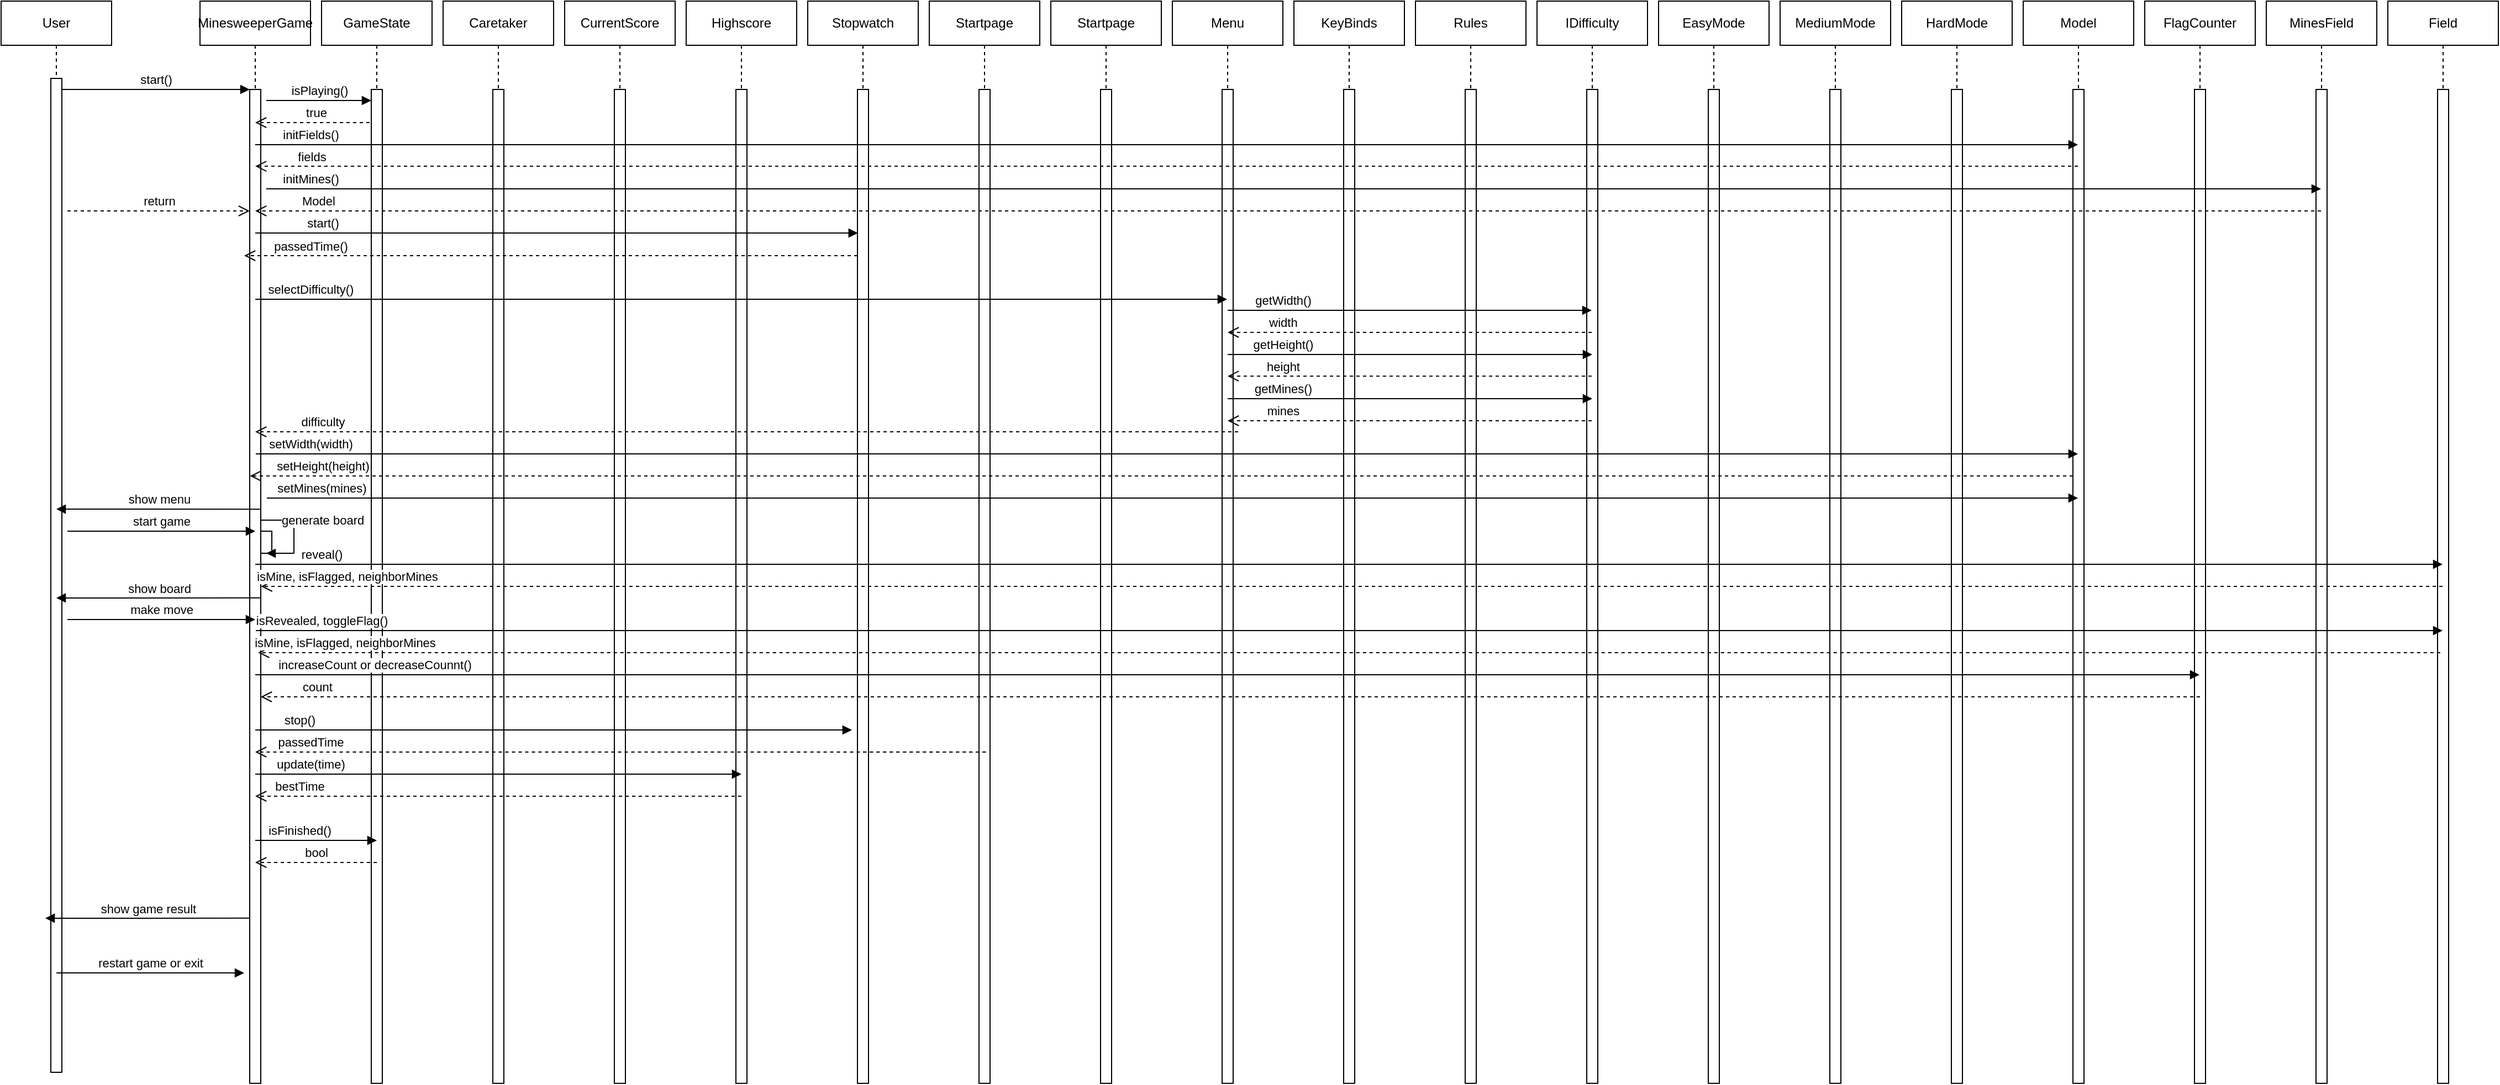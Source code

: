<mxfile version="24.0.4" type="device">
  <diagram name="Page-1" id="2YBvvXClWsGukQMizWep">
    <mxGraphModel dx="2580" dy="1114" grid="1" gridSize="10" guides="1" tooltips="1" connect="1" arrows="1" fold="1" page="1" pageScale="1" pageWidth="850" pageHeight="1100" math="0" shadow="0">
      <root>
        <mxCell id="0" />
        <mxCell id="1" parent="0" />
        <mxCell id="aM9ryv3xv72pqoxQDRHE-1" value="User" style="shape=umlLifeline;perimeter=lifelinePerimeter;whiteSpace=wrap;html=1;container=0;dropTarget=0;collapsible=0;recursiveResize=0;outlineConnect=0;portConstraint=eastwest;newEdgeStyle={&quot;edgeStyle&quot;:&quot;elbowEdgeStyle&quot;,&quot;elbow&quot;:&quot;vertical&quot;,&quot;curved&quot;:0,&quot;rounded&quot;:0};" parent="1" vertex="1">
          <mxGeometry x="40" y="40" width="100" height="970" as="geometry" />
        </mxCell>
        <mxCell id="aM9ryv3xv72pqoxQDRHE-2" value="" style="html=1;points=[];perimeter=orthogonalPerimeter;outlineConnect=0;targetShapes=umlLifeline;portConstraint=eastwest;newEdgeStyle={&quot;edgeStyle&quot;:&quot;elbowEdgeStyle&quot;,&quot;elbow&quot;:&quot;vertical&quot;,&quot;curved&quot;:0,&quot;rounded&quot;:0};" parent="aM9ryv3xv72pqoxQDRHE-1" vertex="1">
          <mxGeometry x="45" y="70" width="10" height="900" as="geometry" />
        </mxCell>
        <mxCell id="aM9ryv3xv72pqoxQDRHE-5" value="MinesweeperGame" style="shape=umlLifeline;perimeter=lifelinePerimeter;whiteSpace=wrap;html=1;container=0;dropTarget=0;collapsible=0;recursiveResize=0;outlineConnect=0;portConstraint=eastwest;newEdgeStyle={&quot;edgeStyle&quot;:&quot;elbowEdgeStyle&quot;,&quot;elbow&quot;:&quot;vertical&quot;,&quot;curved&quot;:0,&quot;rounded&quot;:0};" parent="1" vertex="1">
          <mxGeometry x="220" y="40" width="100" height="980" as="geometry" />
        </mxCell>
        <mxCell id="aM9ryv3xv72pqoxQDRHE-6" value="" style="html=1;points=[];perimeter=orthogonalPerimeter;outlineConnect=0;targetShapes=umlLifeline;portConstraint=eastwest;newEdgeStyle={&quot;edgeStyle&quot;:&quot;elbowEdgeStyle&quot;,&quot;elbow&quot;:&quot;vertical&quot;,&quot;curved&quot;:0,&quot;rounded&quot;:0};" parent="aM9ryv3xv72pqoxQDRHE-5" vertex="1">
          <mxGeometry x="45" y="80" width="10" height="900" as="geometry" />
        </mxCell>
        <mxCell id="aChDN-awmb8kZ2AirOsY-59" value="" style="html=1;points=[[0,0,0,0,5],[0,1,0,0,-5],[1,0,0,0,5],[1,1,0,0,-5]];perimeter=orthogonalPerimeter;outlineConnect=0;targetShapes=umlLifeline;portConstraint=eastwest;newEdgeStyle={&quot;curved&quot;:0,&quot;rounded&quot;:0};" vertex="1" parent="aM9ryv3xv72pqoxQDRHE-5">
          <mxGeometry x="55" y="480" width="10" height="20" as="geometry" />
        </mxCell>
        <mxCell id="aChDN-awmb8kZ2AirOsY-60" value="generate board" style="html=1;align=left;spacingLeft=2;endArrow=block;rounded=0;edgeStyle=orthogonalEdgeStyle;curved=0;rounded=0;" edge="1" parent="aM9ryv3xv72pqoxQDRHE-5">
          <mxGeometry x="-0.647" relative="1" as="geometry">
            <mxPoint x="55" y="470" as="sourcePoint" />
            <Array as="points">
              <mxPoint x="85" y="500" />
            </Array>
            <mxPoint x="60.0" y="500" as="targetPoint" />
            <mxPoint as="offset" />
          </mxGeometry>
        </mxCell>
        <mxCell id="aM9ryv3xv72pqoxQDRHE-7" value="start()" style="html=1;verticalAlign=bottom;endArrow=block;edgeStyle=elbowEdgeStyle;elbow=vertical;curved=0;rounded=0;" parent="1" source="aM9ryv3xv72pqoxQDRHE-2" target="aM9ryv3xv72pqoxQDRHE-6" edge="1">
          <mxGeometry relative="1" as="geometry">
            <mxPoint x="195" y="130" as="sourcePoint" />
            <Array as="points">
              <mxPoint x="180" y="120" />
            </Array>
          </mxGeometry>
        </mxCell>
        <mxCell id="aM9ryv3xv72pqoxQDRHE-8" value="true" style="html=1;verticalAlign=bottom;endArrow=open;dashed=1;endSize=8;edgeStyle=elbowEdgeStyle;elbow=vertical;curved=0;rounded=0;" parent="1" source="aChDN-awmb8kZ2AirOsY-1" edge="1">
          <mxGeometry x="-0.004" relative="1" as="geometry">
            <mxPoint x="270" y="150" as="targetPoint" />
            <Array as="points">
              <mxPoint x="365" y="150" />
            </Array>
            <mxPoint x="440" y="150" as="sourcePoint" />
            <mxPoint as="offset" />
          </mxGeometry>
        </mxCell>
        <mxCell id="aM9ryv3xv72pqoxQDRHE-10" value="return" style="html=1;verticalAlign=bottom;endArrow=open;dashed=1;endSize=8;edgeStyle=elbowEdgeStyle;elbow=vertical;curved=0;rounded=0;" parent="1" target="aM9ryv3xv72pqoxQDRHE-6" edge="1">
          <mxGeometry relative="1" as="geometry">
            <mxPoint x="175" y="235" as="targetPoint" />
            <Array as="points">
              <mxPoint x="180" y="230" />
            </Array>
            <mxPoint x="100" y="230" as="sourcePoint" />
          </mxGeometry>
        </mxCell>
        <mxCell id="aChDN-awmb8kZ2AirOsY-1" value="GameState" style="shape=umlLifeline;perimeter=lifelinePerimeter;whiteSpace=wrap;html=1;container=0;dropTarget=0;collapsible=0;recursiveResize=0;outlineConnect=0;portConstraint=eastwest;newEdgeStyle={&quot;edgeStyle&quot;:&quot;elbowEdgeStyle&quot;,&quot;elbow&quot;:&quot;vertical&quot;,&quot;curved&quot;:0,&quot;rounded&quot;:0};" vertex="1" parent="1">
          <mxGeometry x="330" y="40" width="100" height="980" as="geometry" />
        </mxCell>
        <mxCell id="aChDN-awmb8kZ2AirOsY-2" value="" style="html=1;points=[];perimeter=orthogonalPerimeter;outlineConnect=0;targetShapes=umlLifeline;portConstraint=eastwest;newEdgeStyle={&quot;edgeStyle&quot;:&quot;elbowEdgeStyle&quot;,&quot;elbow&quot;:&quot;vertical&quot;,&quot;curved&quot;:0,&quot;rounded&quot;:0};" vertex="1" parent="aChDN-awmb8kZ2AirOsY-1">
          <mxGeometry x="45" y="80" width="10" height="900" as="geometry" />
        </mxCell>
        <mxCell id="aChDN-awmb8kZ2AirOsY-3" value="Caretaker" style="shape=umlLifeline;perimeter=lifelinePerimeter;whiteSpace=wrap;html=1;container=0;dropTarget=0;collapsible=0;recursiveResize=0;outlineConnect=0;portConstraint=eastwest;newEdgeStyle={&quot;edgeStyle&quot;:&quot;elbowEdgeStyle&quot;,&quot;elbow&quot;:&quot;vertical&quot;,&quot;curved&quot;:0,&quot;rounded&quot;:0};" vertex="1" parent="1">
          <mxGeometry x="440" y="40" width="100" height="980" as="geometry" />
        </mxCell>
        <mxCell id="aChDN-awmb8kZ2AirOsY-4" value="" style="html=1;points=[];perimeter=orthogonalPerimeter;outlineConnect=0;targetShapes=umlLifeline;portConstraint=eastwest;newEdgeStyle={&quot;edgeStyle&quot;:&quot;elbowEdgeStyle&quot;,&quot;elbow&quot;:&quot;vertical&quot;,&quot;curved&quot;:0,&quot;rounded&quot;:0};" vertex="1" parent="aChDN-awmb8kZ2AirOsY-3">
          <mxGeometry x="45" y="80" width="10" height="900" as="geometry" />
        </mxCell>
        <mxCell id="aChDN-awmb8kZ2AirOsY-5" value="CurrentScore" style="shape=umlLifeline;perimeter=lifelinePerimeter;whiteSpace=wrap;html=1;container=0;dropTarget=0;collapsible=0;recursiveResize=0;outlineConnect=0;portConstraint=eastwest;newEdgeStyle={&quot;edgeStyle&quot;:&quot;elbowEdgeStyle&quot;,&quot;elbow&quot;:&quot;vertical&quot;,&quot;curved&quot;:0,&quot;rounded&quot;:0};" vertex="1" parent="1">
          <mxGeometry x="550" y="40" width="100" height="980" as="geometry" />
        </mxCell>
        <mxCell id="aChDN-awmb8kZ2AirOsY-6" value="" style="html=1;points=[];perimeter=orthogonalPerimeter;outlineConnect=0;targetShapes=umlLifeline;portConstraint=eastwest;newEdgeStyle={&quot;edgeStyle&quot;:&quot;elbowEdgeStyle&quot;,&quot;elbow&quot;:&quot;vertical&quot;,&quot;curved&quot;:0,&quot;rounded&quot;:0};" vertex="1" parent="aChDN-awmb8kZ2AirOsY-5">
          <mxGeometry x="45" y="80" width="10" height="900" as="geometry" />
        </mxCell>
        <mxCell id="aChDN-awmb8kZ2AirOsY-7" value="Highscore&lt;span style=&quot;color: rgba(0, 0, 0, 0); font-family: monospace; font-size: 0px; text-align: start; text-wrap: nowrap;&quot;&gt;%3CmxGraphModel%3E%3Croot%3E%3CmxCell%20id%3D%220%22%2F%3E%3CmxCell%20id%3D%221%22%20parent%3D%220%22%2F%3E%3CmxCell%20id%3D%222%22%20value%3D%22CurrentScore%22%20style%3D%22shape%3DumlLifeline%3Bperimeter%3DlifelinePerimeter%3BwhiteSpace%3Dwrap%3Bhtml%3D1%3Bcontainer%3D0%3BdropTarget%3D0%3Bcollapsible%3D0%3BrecursiveResize%3D0%3BoutlineConnect%3D0%3BportConstraint%3Deastwest%3BnewEdgeStyle%3D%7B%26quot%3BedgeStyle%26quot%3B%3A%26quot%3BelbowEdgeStyle%26quot%3B%2C%26quot%3Belbow%26quot%3B%3A%26quot%3Bvertical%26quot%3B%2C%26quot%3Bcurved%26quot%3B%3A0%2C%26quot%3Brounded%26quot%3B%3A0%7D%3B%22%20vertex%3D%221%22%20parent%3D%221%22%3E%3CmxGeometry%20x%3D%22550%22%20y%3D%2240%22%20width%3D%22100%22%20height%3D%22300%22%20as%3D%22geometry%22%2F%3E%3C%2FmxCell%3E%3CmxCell%20id%3D%223%22%20value%3D%22%22%20style%3D%22html%3D1%3Bpoints%3D%5B%5D%3Bperimeter%3DorthogonalPerimeter%3BoutlineConnect%3D0%3BtargetShapes%3DumlLifeline%3BportConstraint%3Deastwest%3BnewEdgeStyle%3D%7B%26quot%3BedgeStyle%26quot%3B%3A%26quot%3BelbowEdgeStyle%26quot%3B%2C%26quot%3Belbow%26quot%3B%3A%26quot%3Bvertical%26quot%3B%2C%26quot%3Bcurved%26quot%3B%3A0%2C%26quot%3Brounded%26quot%3B%3A0%7D%3B%22%20vertex%3D%221%22%20parent%3D%222%22%3E%3CmxGeometry%20x%3D%2245%22%20y%3D%2280%22%20width%3D%2210%22%20height%3D%22170%22%20as%3D%22geometry%22%2F%3E%3C%2FmxCell%3E%3C%2Froot%3E%3C%2FmxGraphModel%3E&lt;/span&gt;" style="shape=umlLifeline;perimeter=lifelinePerimeter;whiteSpace=wrap;html=1;container=0;dropTarget=0;collapsible=0;recursiveResize=0;outlineConnect=0;portConstraint=eastwest;newEdgeStyle={&quot;edgeStyle&quot;:&quot;elbowEdgeStyle&quot;,&quot;elbow&quot;:&quot;vertical&quot;,&quot;curved&quot;:0,&quot;rounded&quot;:0};" vertex="1" parent="1">
          <mxGeometry x="660" y="40" width="100" height="980" as="geometry" />
        </mxCell>
        <mxCell id="aChDN-awmb8kZ2AirOsY-8" value="" style="html=1;points=[];perimeter=orthogonalPerimeter;outlineConnect=0;targetShapes=umlLifeline;portConstraint=eastwest;newEdgeStyle={&quot;edgeStyle&quot;:&quot;elbowEdgeStyle&quot;,&quot;elbow&quot;:&quot;vertical&quot;,&quot;curved&quot;:0,&quot;rounded&quot;:0};" vertex="1" parent="aChDN-awmb8kZ2AirOsY-7">
          <mxGeometry x="45" y="80" width="10" height="900" as="geometry" />
        </mxCell>
        <mxCell id="aChDN-awmb8kZ2AirOsY-9" value="Stopwatch" style="shape=umlLifeline;perimeter=lifelinePerimeter;whiteSpace=wrap;html=1;container=0;dropTarget=0;collapsible=0;recursiveResize=0;outlineConnect=0;portConstraint=eastwest;newEdgeStyle={&quot;edgeStyle&quot;:&quot;elbowEdgeStyle&quot;,&quot;elbow&quot;:&quot;vertical&quot;,&quot;curved&quot;:0,&quot;rounded&quot;:0};" vertex="1" parent="1">
          <mxGeometry x="770" y="40" width="100" height="980" as="geometry" />
        </mxCell>
        <mxCell id="aChDN-awmb8kZ2AirOsY-10" value="" style="html=1;points=[];perimeter=orthogonalPerimeter;outlineConnect=0;targetShapes=umlLifeline;portConstraint=eastwest;newEdgeStyle={&quot;edgeStyle&quot;:&quot;elbowEdgeStyle&quot;,&quot;elbow&quot;:&quot;vertical&quot;,&quot;curved&quot;:0,&quot;rounded&quot;:0};" vertex="1" parent="aChDN-awmb8kZ2AirOsY-9">
          <mxGeometry x="45" y="80" width="10" height="900" as="geometry" />
        </mxCell>
        <mxCell id="aChDN-awmb8kZ2AirOsY-11" value="Startpage" style="shape=umlLifeline;perimeter=lifelinePerimeter;whiteSpace=wrap;html=1;container=0;dropTarget=0;collapsible=0;recursiveResize=0;outlineConnect=0;portConstraint=eastwest;newEdgeStyle={&quot;edgeStyle&quot;:&quot;elbowEdgeStyle&quot;,&quot;elbow&quot;:&quot;vertical&quot;,&quot;curved&quot;:0,&quot;rounded&quot;:0};" vertex="1" parent="1">
          <mxGeometry x="880" y="40" width="100" height="980" as="geometry" />
        </mxCell>
        <mxCell id="aChDN-awmb8kZ2AirOsY-12" value="" style="html=1;points=[];perimeter=orthogonalPerimeter;outlineConnect=0;targetShapes=umlLifeline;portConstraint=eastwest;newEdgeStyle={&quot;edgeStyle&quot;:&quot;elbowEdgeStyle&quot;,&quot;elbow&quot;:&quot;vertical&quot;,&quot;curved&quot;:0,&quot;rounded&quot;:0};" vertex="1" parent="aChDN-awmb8kZ2AirOsY-11">
          <mxGeometry x="45" y="80" width="10" height="900" as="geometry" />
        </mxCell>
        <mxCell id="aChDN-awmb8kZ2AirOsY-13" value="Startpage" style="shape=umlLifeline;perimeter=lifelinePerimeter;whiteSpace=wrap;html=1;container=0;dropTarget=0;collapsible=0;recursiveResize=0;outlineConnect=0;portConstraint=eastwest;newEdgeStyle={&quot;edgeStyle&quot;:&quot;elbowEdgeStyle&quot;,&quot;elbow&quot;:&quot;vertical&quot;,&quot;curved&quot;:0,&quot;rounded&quot;:0};" vertex="1" parent="1">
          <mxGeometry x="990" y="40" width="100" height="980" as="geometry" />
        </mxCell>
        <mxCell id="aChDN-awmb8kZ2AirOsY-14" value="" style="html=1;points=[];perimeter=orthogonalPerimeter;outlineConnect=0;targetShapes=umlLifeline;portConstraint=eastwest;newEdgeStyle={&quot;edgeStyle&quot;:&quot;elbowEdgeStyle&quot;,&quot;elbow&quot;:&quot;vertical&quot;,&quot;curved&quot;:0,&quot;rounded&quot;:0};" vertex="1" parent="aChDN-awmb8kZ2AirOsY-13">
          <mxGeometry x="45" y="80" width="10" height="900" as="geometry" />
        </mxCell>
        <mxCell id="aChDN-awmb8kZ2AirOsY-15" value="Menu" style="shape=umlLifeline;perimeter=lifelinePerimeter;whiteSpace=wrap;html=1;container=0;dropTarget=0;collapsible=0;recursiveResize=0;outlineConnect=0;portConstraint=eastwest;newEdgeStyle={&quot;edgeStyle&quot;:&quot;elbowEdgeStyle&quot;,&quot;elbow&quot;:&quot;vertical&quot;,&quot;curved&quot;:0,&quot;rounded&quot;:0};" vertex="1" parent="1">
          <mxGeometry x="1100" y="40" width="100" height="980" as="geometry" />
        </mxCell>
        <mxCell id="aChDN-awmb8kZ2AirOsY-16" value="" style="html=1;points=[];perimeter=orthogonalPerimeter;outlineConnect=0;targetShapes=umlLifeline;portConstraint=eastwest;newEdgeStyle={&quot;edgeStyle&quot;:&quot;elbowEdgeStyle&quot;,&quot;elbow&quot;:&quot;vertical&quot;,&quot;curved&quot;:0,&quot;rounded&quot;:0};" vertex="1" parent="aChDN-awmb8kZ2AirOsY-15">
          <mxGeometry x="45" y="80" width="10" height="900" as="geometry" />
        </mxCell>
        <mxCell id="aChDN-awmb8kZ2AirOsY-17" value="KeyBinds" style="shape=umlLifeline;perimeter=lifelinePerimeter;whiteSpace=wrap;html=1;container=0;dropTarget=0;collapsible=0;recursiveResize=0;outlineConnect=0;portConstraint=eastwest;newEdgeStyle={&quot;edgeStyle&quot;:&quot;elbowEdgeStyle&quot;,&quot;elbow&quot;:&quot;vertical&quot;,&quot;curved&quot;:0,&quot;rounded&quot;:0};" vertex="1" parent="1">
          <mxGeometry x="1210" y="40" width="100" height="980" as="geometry" />
        </mxCell>
        <mxCell id="aChDN-awmb8kZ2AirOsY-18" value="" style="html=1;points=[];perimeter=orthogonalPerimeter;outlineConnect=0;targetShapes=umlLifeline;portConstraint=eastwest;newEdgeStyle={&quot;edgeStyle&quot;:&quot;elbowEdgeStyle&quot;,&quot;elbow&quot;:&quot;vertical&quot;,&quot;curved&quot;:0,&quot;rounded&quot;:0};" vertex="1" parent="aChDN-awmb8kZ2AirOsY-17">
          <mxGeometry x="45" y="80" width="10" height="900" as="geometry" />
        </mxCell>
        <mxCell id="aChDN-awmb8kZ2AirOsY-19" value="Rules" style="shape=umlLifeline;perimeter=lifelinePerimeter;whiteSpace=wrap;html=1;container=0;dropTarget=0;collapsible=0;recursiveResize=0;outlineConnect=0;portConstraint=eastwest;newEdgeStyle={&quot;edgeStyle&quot;:&quot;elbowEdgeStyle&quot;,&quot;elbow&quot;:&quot;vertical&quot;,&quot;curved&quot;:0,&quot;rounded&quot;:0};" vertex="1" parent="1">
          <mxGeometry x="1320" y="40" width="100" height="980" as="geometry" />
        </mxCell>
        <mxCell id="aChDN-awmb8kZ2AirOsY-20" value="" style="html=1;points=[];perimeter=orthogonalPerimeter;outlineConnect=0;targetShapes=umlLifeline;portConstraint=eastwest;newEdgeStyle={&quot;edgeStyle&quot;:&quot;elbowEdgeStyle&quot;,&quot;elbow&quot;:&quot;vertical&quot;,&quot;curved&quot;:0,&quot;rounded&quot;:0};" vertex="1" parent="aChDN-awmb8kZ2AirOsY-19">
          <mxGeometry x="45" y="80" width="10" height="900" as="geometry" />
        </mxCell>
        <mxCell id="aChDN-awmb8kZ2AirOsY-21" value="IDifficulty" style="shape=umlLifeline;perimeter=lifelinePerimeter;whiteSpace=wrap;html=1;container=0;dropTarget=0;collapsible=0;recursiveResize=0;outlineConnect=0;portConstraint=eastwest;newEdgeStyle={&quot;edgeStyle&quot;:&quot;elbowEdgeStyle&quot;,&quot;elbow&quot;:&quot;vertical&quot;,&quot;curved&quot;:0,&quot;rounded&quot;:0};" vertex="1" parent="1">
          <mxGeometry x="1430" y="40" width="100" height="980" as="geometry" />
        </mxCell>
        <mxCell id="aChDN-awmb8kZ2AirOsY-22" value="" style="html=1;points=[];perimeter=orthogonalPerimeter;outlineConnect=0;targetShapes=umlLifeline;portConstraint=eastwest;newEdgeStyle={&quot;edgeStyle&quot;:&quot;elbowEdgeStyle&quot;,&quot;elbow&quot;:&quot;vertical&quot;,&quot;curved&quot;:0,&quot;rounded&quot;:0};" vertex="1" parent="aChDN-awmb8kZ2AirOsY-21">
          <mxGeometry x="45" y="80" width="10" height="900" as="geometry" />
        </mxCell>
        <mxCell id="aChDN-awmb8kZ2AirOsY-23" value="EasyMode" style="shape=umlLifeline;perimeter=lifelinePerimeter;whiteSpace=wrap;html=1;container=0;dropTarget=0;collapsible=0;recursiveResize=0;outlineConnect=0;portConstraint=eastwest;newEdgeStyle={&quot;edgeStyle&quot;:&quot;elbowEdgeStyle&quot;,&quot;elbow&quot;:&quot;vertical&quot;,&quot;curved&quot;:0,&quot;rounded&quot;:0};" vertex="1" parent="1">
          <mxGeometry x="1540" y="40" width="100" height="980" as="geometry" />
        </mxCell>
        <mxCell id="aChDN-awmb8kZ2AirOsY-24" value="" style="html=1;points=[];perimeter=orthogonalPerimeter;outlineConnect=0;targetShapes=umlLifeline;portConstraint=eastwest;newEdgeStyle={&quot;edgeStyle&quot;:&quot;elbowEdgeStyle&quot;,&quot;elbow&quot;:&quot;vertical&quot;,&quot;curved&quot;:0,&quot;rounded&quot;:0};" vertex="1" parent="aChDN-awmb8kZ2AirOsY-23">
          <mxGeometry x="45" y="80" width="10" height="900" as="geometry" />
        </mxCell>
        <mxCell id="aChDN-awmb8kZ2AirOsY-25" value="MediumMode" style="shape=umlLifeline;perimeter=lifelinePerimeter;whiteSpace=wrap;html=1;container=0;dropTarget=0;collapsible=0;recursiveResize=0;outlineConnect=0;portConstraint=eastwest;newEdgeStyle={&quot;edgeStyle&quot;:&quot;elbowEdgeStyle&quot;,&quot;elbow&quot;:&quot;vertical&quot;,&quot;curved&quot;:0,&quot;rounded&quot;:0};" vertex="1" parent="1">
          <mxGeometry x="1650" y="40" width="100" height="980" as="geometry" />
        </mxCell>
        <mxCell id="aChDN-awmb8kZ2AirOsY-26" value="" style="html=1;points=[];perimeter=orthogonalPerimeter;outlineConnect=0;targetShapes=umlLifeline;portConstraint=eastwest;newEdgeStyle={&quot;edgeStyle&quot;:&quot;elbowEdgeStyle&quot;,&quot;elbow&quot;:&quot;vertical&quot;,&quot;curved&quot;:0,&quot;rounded&quot;:0};" vertex="1" parent="aChDN-awmb8kZ2AirOsY-25">
          <mxGeometry x="45" y="80" width="10" height="900" as="geometry" />
        </mxCell>
        <mxCell id="aChDN-awmb8kZ2AirOsY-27" value="HardMode" style="shape=umlLifeline;perimeter=lifelinePerimeter;whiteSpace=wrap;html=1;container=0;dropTarget=0;collapsible=0;recursiveResize=0;outlineConnect=0;portConstraint=eastwest;newEdgeStyle={&quot;edgeStyle&quot;:&quot;elbowEdgeStyle&quot;,&quot;elbow&quot;:&quot;vertical&quot;,&quot;curved&quot;:0,&quot;rounded&quot;:0};" vertex="1" parent="1">
          <mxGeometry x="1760" y="40" width="100" height="980" as="geometry" />
        </mxCell>
        <mxCell id="aChDN-awmb8kZ2AirOsY-28" value="" style="html=1;points=[];perimeter=orthogonalPerimeter;outlineConnect=0;targetShapes=umlLifeline;portConstraint=eastwest;newEdgeStyle={&quot;edgeStyle&quot;:&quot;elbowEdgeStyle&quot;,&quot;elbow&quot;:&quot;vertical&quot;,&quot;curved&quot;:0,&quot;rounded&quot;:0};" vertex="1" parent="aChDN-awmb8kZ2AirOsY-27">
          <mxGeometry x="45" y="80" width="10" height="900" as="geometry" />
        </mxCell>
        <mxCell id="aChDN-awmb8kZ2AirOsY-29" value="Model" style="shape=umlLifeline;perimeter=lifelinePerimeter;whiteSpace=wrap;html=1;container=0;dropTarget=0;collapsible=0;recursiveResize=0;outlineConnect=0;portConstraint=eastwest;newEdgeStyle={&quot;edgeStyle&quot;:&quot;elbowEdgeStyle&quot;,&quot;elbow&quot;:&quot;vertical&quot;,&quot;curved&quot;:0,&quot;rounded&quot;:0};" vertex="1" parent="1">
          <mxGeometry x="1870" y="40" width="100" height="980" as="geometry" />
        </mxCell>
        <mxCell id="aChDN-awmb8kZ2AirOsY-30" value="" style="html=1;points=[];perimeter=orthogonalPerimeter;outlineConnect=0;targetShapes=umlLifeline;portConstraint=eastwest;newEdgeStyle={&quot;edgeStyle&quot;:&quot;elbowEdgeStyle&quot;,&quot;elbow&quot;:&quot;vertical&quot;,&quot;curved&quot;:0,&quot;rounded&quot;:0};" vertex="1" parent="aChDN-awmb8kZ2AirOsY-29">
          <mxGeometry x="45" y="80" width="10" height="900" as="geometry" />
        </mxCell>
        <mxCell id="aChDN-awmb8kZ2AirOsY-31" value="FlagCounter" style="shape=umlLifeline;perimeter=lifelinePerimeter;whiteSpace=wrap;html=1;container=0;dropTarget=0;collapsible=0;recursiveResize=0;outlineConnect=0;portConstraint=eastwest;newEdgeStyle={&quot;edgeStyle&quot;:&quot;elbowEdgeStyle&quot;,&quot;elbow&quot;:&quot;vertical&quot;,&quot;curved&quot;:0,&quot;rounded&quot;:0};" vertex="1" parent="1">
          <mxGeometry x="1980" y="40" width="100" height="980" as="geometry" />
        </mxCell>
        <mxCell id="aChDN-awmb8kZ2AirOsY-32" value="" style="html=1;points=[];perimeter=orthogonalPerimeter;outlineConnect=0;targetShapes=umlLifeline;portConstraint=eastwest;newEdgeStyle={&quot;edgeStyle&quot;:&quot;elbowEdgeStyle&quot;,&quot;elbow&quot;:&quot;vertical&quot;,&quot;curved&quot;:0,&quot;rounded&quot;:0};" vertex="1" parent="aChDN-awmb8kZ2AirOsY-31">
          <mxGeometry x="45" y="80" width="10" height="900" as="geometry" />
        </mxCell>
        <mxCell id="aChDN-awmb8kZ2AirOsY-33" value="MinesField" style="shape=umlLifeline;perimeter=lifelinePerimeter;whiteSpace=wrap;html=1;container=0;dropTarget=0;collapsible=0;recursiveResize=0;outlineConnect=0;portConstraint=eastwest;newEdgeStyle={&quot;edgeStyle&quot;:&quot;elbowEdgeStyle&quot;,&quot;elbow&quot;:&quot;vertical&quot;,&quot;curved&quot;:0,&quot;rounded&quot;:0};" vertex="1" parent="1">
          <mxGeometry x="2090" y="40" width="100" height="980" as="geometry" />
        </mxCell>
        <mxCell id="aChDN-awmb8kZ2AirOsY-34" value="" style="html=1;points=[];perimeter=orthogonalPerimeter;outlineConnect=0;targetShapes=umlLifeline;portConstraint=eastwest;newEdgeStyle={&quot;edgeStyle&quot;:&quot;elbowEdgeStyle&quot;,&quot;elbow&quot;:&quot;vertical&quot;,&quot;curved&quot;:0,&quot;rounded&quot;:0};" vertex="1" parent="aChDN-awmb8kZ2AirOsY-33">
          <mxGeometry x="45" y="80" width="10" height="900" as="geometry" />
        </mxCell>
        <mxCell id="aChDN-awmb8kZ2AirOsY-35" value="Field" style="shape=umlLifeline;perimeter=lifelinePerimeter;whiteSpace=wrap;html=1;container=0;dropTarget=0;collapsible=0;recursiveResize=0;outlineConnect=0;portConstraint=eastwest;newEdgeStyle={&quot;edgeStyle&quot;:&quot;elbowEdgeStyle&quot;,&quot;elbow&quot;:&quot;vertical&quot;,&quot;curved&quot;:0,&quot;rounded&quot;:0};" vertex="1" parent="1">
          <mxGeometry x="2200" y="40" width="100" height="980" as="geometry" />
        </mxCell>
        <mxCell id="aChDN-awmb8kZ2AirOsY-36" value="" style="html=1;points=[];perimeter=orthogonalPerimeter;outlineConnect=0;targetShapes=umlLifeline;portConstraint=eastwest;newEdgeStyle={&quot;edgeStyle&quot;:&quot;elbowEdgeStyle&quot;,&quot;elbow&quot;:&quot;vertical&quot;,&quot;curved&quot;:0,&quot;rounded&quot;:0};" vertex="1" parent="aChDN-awmb8kZ2AirOsY-35">
          <mxGeometry x="45" y="80" width="10" height="900" as="geometry" />
        </mxCell>
        <mxCell id="aChDN-awmb8kZ2AirOsY-37" value="isPlaying()" style="html=1;verticalAlign=bottom;endArrow=block;edgeStyle=elbowEdgeStyle;elbow=vertical;curved=0;rounded=0;" edge="1" parent="1" target="aChDN-awmb8kZ2AirOsY-2">
          <mxGeometry relative="1" as="geometry">
            <mxPoint x="280" y="130" as="sourcePoint" />
            <Array as="points">
              <mxPoint x="355" y="130" />
            </Array>
            <mxPoint x="370" y="130" as="targetPoint" />
          </mxGeometry>
        </mxCell>
        <mxCell id="aChDN-awmb8kZ2AirOsY-38" value="initFields()" style="html=1;verticalAlign=bottom;endArrow=block;edgeStyle=elbowEdgeStyle;elbow=vertical;curved=0;rounded=0;" edge="1" parent="1" target="aChDN-awmb8kZ2AirOsY-29">
          <mxGeometry x="-0.939" relative="1" as="geometry">
            <mxPoint x="269.875" y="170" as="sourcePoint" />
            <Array as="points">
              <mxPoint x="345" y="170" />
            </Array>
            <mxPoint x="365" y="170" as="targetPoint" />
            <mxPoint as="offset" />
          </mxGeometry>
        </mxCell>
        <mxCell id="aChDN-awmb8kZ2AirOsY-39" value="fields" style="html=1;verticalAlign=bottom;endArrow=open;dashed=1;endSize=8;edgeStyle=elbowEdgeStyle;elbow=vertical;curved=0;rounded=0;" edge="1" parent="1" source="aChDN-awmb8kZ2AirOsY-29">
          <mxGeometry x="0.939" relative="1" as="geometry">
            <mxPoint x="270" y="189.55" as="targetPoint" />
            <Array as="points">
              <mxPoint x="365" y="189.55" />
            </Array>
            <mxPoint x="380" y="189.55" as="sourcePoint" />
            <mxPoint as="offset" />
          </mxGeometry>
        </mxCell>
        <mxCell id="aChDN-awmb8kZ2AirOsY-40" value="initMines()" style="html=1;verticalAlign=bottom;endArrow=block;edgeStyle=elbowEdgeStyle;elbow=vertical;curved=0;rounded=0;" edge="1" parent="1" target="aChDN-awmb8kZ2AirOsY-33">
          <mxGeometry x="-0.957" relative="1" as="geometry">
            <mxPoint x="279.875" y="210" as="sourcePoint" />
            <Array as="points">
              <mxPoint x="355" y="210" />
            </Array>
            <mxPoint x="1930" y="210" as="targetPoint" />
            <mxPoint as="offset" />
          </mxGeometry>
        </mxCell>
        <mxCell id="aChDN-awmb8kZ2AirOsY-41" value="Model" style="html=1;verticalAlign=bottom;endArrow=open;dashed=1;endSize=8;edgeStyle=elbowEdgeStyle;elbow=vertical;curved=0;rounded=0;" edge="1" parent="1" source="aChDN-awmb8kZ2AirOsY-33">
          <mxGeometry x="0.939" relative="1" as="geometry">
            <mxPoint x="270" y="230" as="targetPoint" />
            <Array as="points" />
            <mxPoint x="1920" y="230.45" as="sourcePoint" />
            <mxPoint as="offset" />
          </mxGeometry>
        </mxCell>
        <mxCell id="aChDN-awmb8kZ2AirOsY-43" value="start()" style="html=1;verticalAlign=bottom;endArrow=block;edgeStyle=elbowEdgeStyle;elbow=vertical;curved=0;rounded=0;" edge="1" parent="1" source="aM9ryv3xv72pqoxQDRHE-5">
          <mxGeometry x="-0.778" relative="1" as="geometry">
            <mxPoint x="289.875" y="250" as="sourcePoint" />
            <Array as="points">
              <mxPoint x="365" y="250" />
            </Array>
            <mxPoint x="815.429" y="250" as="targetPoint" />
            <mxPoint as="offset" />
          </mxGeometry>
        </mxCell>
        <mxCell id="aChDN-awmb8kZ2AirOsY-44" value="passedTime()" style="html=1;verticalAlign=bottom;endArrow=open;dashed=1;endSize=8;edgeStyle=elbowEdgeStyle;elbow=vertical;curved=0;rounded=0;" edge="1" parent="1" source="aChDN-awmb8kZ2AirOsY-10">
          <mxGeometry x="0.783" relative="1" as="geometry">
            <mxPoint x="260" y="270.43" as="targetPoint" />
            <Array as="points" />
            <mxPoint x="805.429" y="270" as="sourcePoint" />
            <mxPoint as="offset" />
          </mxGeometry>
        </mxCell>
        <mxCell id="aChDN-awmb8kZ2AirOsY-45" value="show menu" style="html=1;verticalAlign=bottom;endArrow=block;edgeStyle=elbowEdgeStyle;elbow=vertical;curved=0;rounded=0;" edge="1" parent="1">
          <mxGeometry relative="1" as="geometry">
            <mxPoint x="275" y="500.134" as="sourcePoint" />
            <Array as="points" />
            <mxPoint x="90" y="500" as="targetPoint" />
          </mxGeometry>
        </mxCell>
        <mxCell id="aChDN-awmb8kZ2AirOsY-46" value="start game" style="html=1;verticalAlign=bottom;endArrow=block;edgeStyle=elbowEdgeStyle;elbow=vertical;curved=0;rounded=0;" edge="1" parent="1">
          <mxGeometry relative="1" as="geometry">
            <mxPoint x="100" y="520" as="sourcePoint" />
            <Array as="points">
              <mxPoint x="185" y="520" />
            </Array>
            <mxPoint x="270" y="520" as="targetPoint" />
          </mxGeometry>
        </mxCell>
        <mxCell id="aChDN-awmb8kZ2AirOsY-47" value="selectDifficulty()" style="html=1;verticalAlign=bottom;endArrow=block;edgeStyle=elbowEdgeStyle;elbow=vertical;curved=0;rounded=0;" edge="1" parent="1" target="aChDN-awmb8kZ2AirOsY-15">
          <mxGeometry x="-0.886" relative="1" as="geometry">
            <mxPoint x="270" y="310" as="sourcePoint" />
            <Array as="points">
              <mxPoint x="355" y="310" />
            </Array>
            <mxPoint x="440" y="310" as="targetPoint" />
            <mxPoint as="offset" />
          </mxGeometry>
        </mxCell>
        <mxCell id="aChDN-awmb8kZ2AirOsY-48" value="getWidth()" style="html=1;verticalAlign=bottom;endArrow=block;edgeStyle=elbowEdgeStyle;elbow=vertical;curved=0;rounded=0;" edge="1" parent="1" target="aChDN-awmb8kZ2AirOsY-21">
          <mxGeometry x="-0.697" relative="1" as="geometry">
            <mxPoint x="1150" y="320" as="sourcePoint" />
            <Array as="points">
              <mxPoint x="1235" y="320" />
            </Array>
            <mxPoint x="1320" y="320" as="targetPoint" />
            <mxPoint as="offset" />
          </mxGeometry>
        </mxCell>
        <mxCell id="aChDN-awmb8kZ2AirOsY-49" value="width" style="html=1;verticalAlign=bottom;endArrow=open;dashed=1;endSize=8;edgeStyle=elbowEdgeStyle;elbow=vertical;curved=0;rounded=0;" edge="1" parent="1">
          <mxGeometry x="0.697" relative="1" as="geometry">
            <mxPoint x="1150" y="340" as="targetPoint" />
            <Array as="points">
              <mxPoint x="1245" y="340" />
            </Array>
            <mxPoint x="1479.5" y="340" as="sourcePoint" />
            <mxPoint as="offset" />
          </mxGeometry>
        </mxCell>
        <mxCell id="aChDN-awmb8kZ2AirOsY-51" value="getHeight()" style="html=1;verticalAlign=bottom;endArrow=block;edgeStyle=elbowEdgeStyle;elbow=vertical;curved=0;rounded=0;" edge="1" parent="1">
          <mxGeometry x="-0.697" relative="1" as="geometry">
            <mxPoint x="1150" y="360" as="sourcePoint" />
            <Array as="points">
              <mxPoint x="1235" y="360" />
            </Array>
            <mxPoint x="1480" y="360" as="targetPoint" />
            <mxPoint as="offset" />
          </mxGeometry>
        </mxCell>
        <mxCell id="aChDN-awmb8kZ2AirOsY-52" value="height" style="html=1;verticalAlign=bottom;endArrow=open;dashed=1;endSize=8;edgeStyle=elbowEdgeStyle;elbow=vertical;curved=0;rounded=0;" edge="1" parent="1">
          <mxGeometry x="0.697" relative="1" as="geometry">
            <mxPoint x="1150" y="379.6" as="targetPoint" />
            <Array as="points">
              <mxPoint x="1245" y="379.6" />
            </Array>
            <mxPoint x="1479.5" y="379.6" as="sourcePoint" />
            <mxPoint as="offset" />
          </mxGeometry>
        </mxCell>
        <mxCell id="aChDN-awmb8kZ2AirOsY-53" value="getMines()" style="html=1;verticalAlign=bottom;endArrow=block;edgeStyle=elbowEdgeStyle;elbow=vertical;curved=0;rounded=0;" edge="1" parent="1">
          <mxGeometry x="-0.697" relative="1" as="geometry">
            <mxPoint x="1150" y="400" as="sourcePoint" />
            <Array as="points">
              <mxPoint x="1235" y="400" />
            </Array>
            <mxPoint x="1480" y="400" as="targetPoint" />
            <mxPoint as="offset" />
          </mxGeometry>
        </mxCell>
        <mxCell id="aChDN-awmb8kZ2AirOsY-54" value="mines" style="html=1;verticalAlign=bottom;endArrow=open;dashed=1;endSize=8;edgeStyle=elbowEdgeStyle;elbow=vertical;curved=0;rounded=0;" edge="1" parent="1">
          <mxGeometry x="0.697" relative="1" as="geometry">
            <mxPoint x="1150" y="420" as="targetPoint" />
            <Array as="points">
              <mxPoint x="1245" y="420" />
            </Array>
            <mxPoint x="1479.5" y="420" as="sourcePoint" />
            <mxPoint as="offset" />
          </mxGeometry>
        </mxCell>
        <mxCell id="aChDN-awmb8kZ2AirOsY-55" value="difficulty" style="html=1;verticalAlign=bottom;endArrow=open;dashed=1;endSize=8;edgeStyle=elbowEdgeStyle;elbow=vertical;curved=0;rounded=0;" edge="1" parent="1" target="aM9ryv3xv72pqoxQDRHE-5">
          <mxGeometry x="0.863" relative="1" as="geometry">
            <mxPoint x="830" y="430" as="targetPoint" />
            <Array as="points">
              <mxPoint x="925" y="430" />
            </Array>
            <mxPoint x="1159.5" y="430" as="sourcePoint" />
            <mxPoint as="offset" />
          </mxGeometry>
        </mxCell>
        <mxCell id="aChDN-awmb8kZ2AirOsY-56" value="setWidth(width)" style="html=1;verticalAlign=bottom;endArrow=block;edgeStyle=elbowEdgeStyle;elbow=vertical;curved=0;rounded=0;" edge="1" parent="1" target="aChDN-awmb8kZ2AirOsY-29">
          <mxGeometry x="-0.94" relative="1" as="geometry">
            <mxPoint x="270.5" y="450" as="sourcePoint" />
            <Array as="points">
              <mxPoint x="355.5" y="450" />
            </Array>
            <mxPoint x="1149.5" y="450" as="targetPoint" />
            <mxPoint as="offset" />
          </mxGeometry>
        </mxCell>
        <mxCell id="aChDN-awmb8kZ2AirOsY-57" value="setHeight(height)" style="html=1;verticalAlign=bottom;endArrow=open;dashed=1;endSize=8;edgeStyle=elbowEdgeStyle;elbow=vertical;curved=0;rounded=0;" edge="1" parent="1" source="aChDN-awmb8kZ2AirOsY-30">
          <mxGeometry x="0.921" relative="1" as="geometry">
            <mxPoint x="265.25" y="470" as="targetPoint" />
            <Array as="points">
              <mxPoint x="920.25" y="470" />
            </Array>
            <mxPoint x="1154.75" y="470" as="sourcePoint" />
            <mxPoint as="offset" />
          </mxGeometry>
        </mxCell>
        <mxCell id="aChDN-awmb8kZ2AirOsY-58" value="setMines(mines)" style="html=1;verticalAlign=bottom;endArrow=block;edgeStyle=elbowEdgeStyle;elbow=vertical;curved=0;rounded=0;" edge="1" parent="1" target="aChDN-awmb8kZ2AirOsY-29">
          <mxGeometry x="-0.94" relative="1" as="geometry">
            <mxPoint x="280.5" y="490" as="sourcePoint" />
            <Array as="points">
              <mxPoint x="365.5" y="490" />
            </Array>
            <mxPoint x="1900" y="490" as="targetPoint" />
            <mxPoint as="offset" />
          </mxGeometry>
        </mxCell>
        <mxCell id="aChDN-awmb8kZ2AirOsY-63" value="reveal()" style="html=1;verticalAlign=bottom;endArrow=block;edgeStyle=elbowEdgeStyle;elbow=vertical;curved=0;rounded=0;" edge="1" parent="1" target="aChDN-awmb8kZ2AirOsY-35">
          <mxGeometry x="-0.94" relative="1" as="geometry">
            <mxPoint x="270" y="550" as="sourcePoint" />
            <Array as="points">
              <mxPoint x="355" y="550" />
            </Array>
            <mxPoint x="1909.5" y="550" as="targetPoint" />
            <mxPoint as="offset" />
          </mxGeometry>
        </mxCell>
        <mxCell id="aChDN-awmb8kZ2AirOsY-64" value="isMine, isFlagged, neighborMines" style="html=1;verticalAlign=bottom;endArrow=open;dashed=1;endSize=8;edgeStyle=elbowEdgeStyle;elbow=vertical;curved=0;rounded=0;" edge="1" parent="1" source="aChDN-awmb8kZ2AirOsY-35">
          <mxGeometry x="0.921" relative="1" as="geometry">
            <mxPoint x="275.25" y="570" as="targetPoint" />
            <Array as="points">
              <mxPoint x="930.25" y="570" />
            </Array>
            <mxPoint x="1925" y="570" as="sourcePoint" />
            <mxPoint as="offset" />
          </mxGeometry>
        </mxCell>
        <mxCell id="aChDN-awmb8kZ2AirOsY-65" value="show board" style="html=1;verticalAlign=bottom;endArrow=block;edgeStyle=elbowEdgeStyle;elbow=vertical;curved=0;rounded=0;" edge="1" parent="1">
          <mxGeometry relative="1" as="geometry">
            <mxPoint x="275" y="580.424" as="sourcePoint" />
            <Array as="points" />
            <mxPoint x="90" y="580.29" as="targetPoint" />
          </mxGeometry>
        </mxCell>
        <mxCell id="aChDN-awmb8kZ2AirOsY-66" value="make move" style="html=1;verticalAlign=bottom;endArrow=block;edgeStyle=elbowEdgeStyle;elbow=vertical;curved=0;rounded=0;" edge="1" parent="1">
          <mxGeometry relative="1" as="geometry">
            <mxPoint x="100" y="600" as="sourcePoint" />
            <Array as="points">
              <mxPoint x="185" y="600" />
            </Array>
            <mxPoint x="270" y="600" as="targetPoint" />
          </mxGeometry>
        </mxCell>
        <mxCell id="aChDN-awmb8kZ2AirOsY-67" value="isRevealed, toggleFlag()" style="html=1;verticalAlign=bottom;endArrow=block;edgeStyle=elbowEdgeStyle;elbow=vertical;curved=0;rounded=0;" edge="1" parent="1">
          <mxGeometry x="-0.94" relative="1" as="geometry">
            <mxPoint x="270.5" y="610" as="sourcePoint" />
            <Array as="points">
              <mxPoint x="355.5" y="610" />
            </Array>
            <mxPoint x="2249.5" y="610" as="targetPoint" />
            <mxPoint as="offset" />
          </mxGeometry>
        </mxCell>
        <mxCell id="aChDN-awmb8kZ2AirOsY-68" value="isMine, isFlagged, neighborMines" style="html=1;verticalAlign=bottom;endArrow=open;dashed=1;endSize=8;edgeStyle=elbowEdgeStyle;elbow=vertical;curved=0;rounded=0;" edge="1" parent="1">
          <mxGeometry x="0.921" relative="1" as="geometry">
            <mxPoint x="272.63" y="630" as="targetPoint" />
            <Array as="points">
              <mxPoint x="927.63" y="630" />
            </Array>
            <mxPoint x="2247.38" y="630" as="sourcePoint" />
            <mxPoint as="offset" />
          </mxGeometry>
        </mxCell>
        <mxCell id="aChDN-awmb8kZ2AirOsY-69" value="increaseCount or decreaseCounnt()" style="html=1;verticalAlign=bottom;endArrow=block;edgeStyle=elbowEdgeStyle;elbow=vertical;curved=0;rounded=0;" edge="1" parent="1" target="aChDN-awmb8kZ2AirOsY-31">
          <mxGeometry x="-0.878" relative="1" as="geometry">
            <mxPoint x="270" y="650" as="sourcePoint" />
            <Array as="points">
              <mxPoint x="355" y="650" />
            </Array>
            <mxPoint x="1909.5" y="650" as="targetPoint" />
            <mxPoint as="offset" />
          </mxGeometry>
        </mxCell>
        <mxCell id="aChDN-awmb8kZ2AirOsY-70" value="count" style="html=1;verticalAlign=bottom;endArrow=open;dashed=1;endSize=8;edgeStyle=elbowEdgeStyle;elbow=vertical;curved=0;rounded=0;" edge="1" parent="1" target="aM9ryv3xv72pqoxQDRHE-6">
          <mxGeometry x="0.942" relative="1" as="geometry">
            <mxPoint x="282.63" y="670" as="targetPoint" />
            <Array as="points">
              <mxPoint x="937.63" y="670" />
            </Array>
            <mxPoint x="2030" y="670" as="sourcePoint" />
            <mxPoint as="offset" />
          </mxGeometry>
        </mxCell>
        <mxCell id="aChDN-awmb8kZ2AirOsY-71" value="stop()" style="html=1;verticalAlign=bottom;endArrow=block;edgeStyle=elbowEdgeStyle;elbow=vertical;curved=0;rounded=0;" edge="1" parent="1">
          <mxGeometry x="-0.852" relative="1" as="geometry">
            <mxPoint x="270" y="700" as="sourcePoint" />
            <Array as="points">
              <mxPoint x="355" y="700" />
            </Array>
            <mxPoint x="810" y="700" as="targetPoint" />
            <mxPoint as="offset" />
          </mxGeometry>
        </mxCell>
        <mxCell id="aChDN-awmb8kZ2AirOsY-72" value="passedTime" style="html=1;verticalAlign=bottom;endArrow=open;dashed=1;endSize=8;edgeStyle=elbowEdgeStyle;elbow=vertical;curved=0;rounded=0;" edge="1" parent="1" source="aChDN-awmb8kZ2AirOsY-9">
          <mxGeometry x="0.871" relative="1" as="geometry">
            <mxPoint x="270" y="720" as="targetPoint" />
            <Array as="points">
              <mxPoint x="932.63" y="720" />
            </Array>
            <mxPoint x="2025" y="720" as="sourcePoint" />
            <mxPoint as="offset" />
          </mxGeometry>
        </mxCell>
        <mxCell id="aChDN-awmb8kZ2AirOsY-73" value="update(time)" style="html=1;verticalAlign=bottom;endArrow=block;edgeStyle=elbowEdgeStyle;elbow=vertical;curved=0;rounded=0;" edge="1" parent="1">
          <mxGeometry x="-0.773" relative="1" as="geometry">
            <mxPoint x="270" y="740" as="sourcePoint" />
            <Array as="points">
              <mxPoint x="355" y="740" />
            </Array>
            <mxPoint x="710" y="740" as="targetPoint" />
            <mxPoint as="offset" />
          </mxGeometry>
        </mxCell>
        <mxCell id="aChDN-awmb8kZ2AirOsY-74" value="bestTime" style="html=1;verticalAlign=bottom;endArrow=open;dashed=1;endSize=8;edgeStyle=elbowEdgeStyle;elbow=horizontal;curved=0;rounded=0;" edge="1" parent="1">
          <mxGeometry x="0.818" relative="1" as="geometry">
            <mxPoint x="270" y="760" as="targetPoint" />
            <Array as="points" />
            <mxPoint x="710" y="760" as="sourcePoint" />
            <mxPoint as="offset" />
          </mxGeometry>
        </mxCell>
        <mxCell id="aChDN-awmb8kZ2AirOsY-75" value="isFinished()" style="html=1;verticalAlign=bottom;endArrow=block;edgeStyle=elbowEdgeStyle;elbow=vertical;curved=0;rounded=0;" edge="1" parent="1">
          <mxGeometry x="-0.273" relative="1" as="geometry">
            <mxPoint x="270" y="800" as="sourcePoint" />
            <Array as="points">
              <mxPoint x="355" y="800" />
            </Array>
            <mxPoint x="380" y="800" as="targetPoint" />
            <mxPoint as="offset" />
          </mxGeometry>
        </mxCell>
        <mxCell id="aChDN-awmb8kZ2AirOsY-76" value="bool" style="html=1;verticalAlign=bottom;endArrow=open;dashed=1;endSize=8;edgeStyle=elbowEdgeStyle;elbow=horizontal;curved=0;rounded=0;" edge="1" parent="1">
          <mxGeometry x="0.006" relative="1" as="geometry">
            <mxPoint x="270" y="820" as="targetPoint" />
            <Array as="points" />
            <mxPoint x="380" y="820" as="sourcePoint" />
            <mxPoint as="offset" />
          </mxGeometry>
        </mxCell>
        <mxCell id="aChDN-awmb8kZ2AirOsY-77" value="show game result" style="html=1;verticalAlign=bottom;endArrow=block;edgeStyle=elbowEdgeStyle;elbow=vertical;curved=0;rounded=0;" edge="1" parent="1">
          <mxGeometry relative="1" as="geometry">
            <mxPoint x="265" y="870.424" as="sourcePoint" />
            <Array as="points" />
            <mxPoint x="80" y="870.29" as="targetPoint" />
          </mxGeometry>
        </mxCell>
        <mxCell id="aChDN-awmb8kZ2AirOsY-78" value="restart game or exit" style="html=1;verticalAlign=bottom;endArrow=block;edgeStyle=elbowEdgeStyle;elbow=vertical;curved=0;rounded=0;" edge="1" parent="1">
          <mxGeometry relative="1" as="geometry">
            <mxPoint x="90" y="920" as="sourcePoint" />
            <Array as="points">
              <mxPoint x="175" y="920" />
            </Array>
            <mxPoint x="260" y="920" as="targetPoint" />
          </mxGeometry>
        </mxCell>
      </root>
    </mxGraphModel>
  </diagram>
</mxfile>
